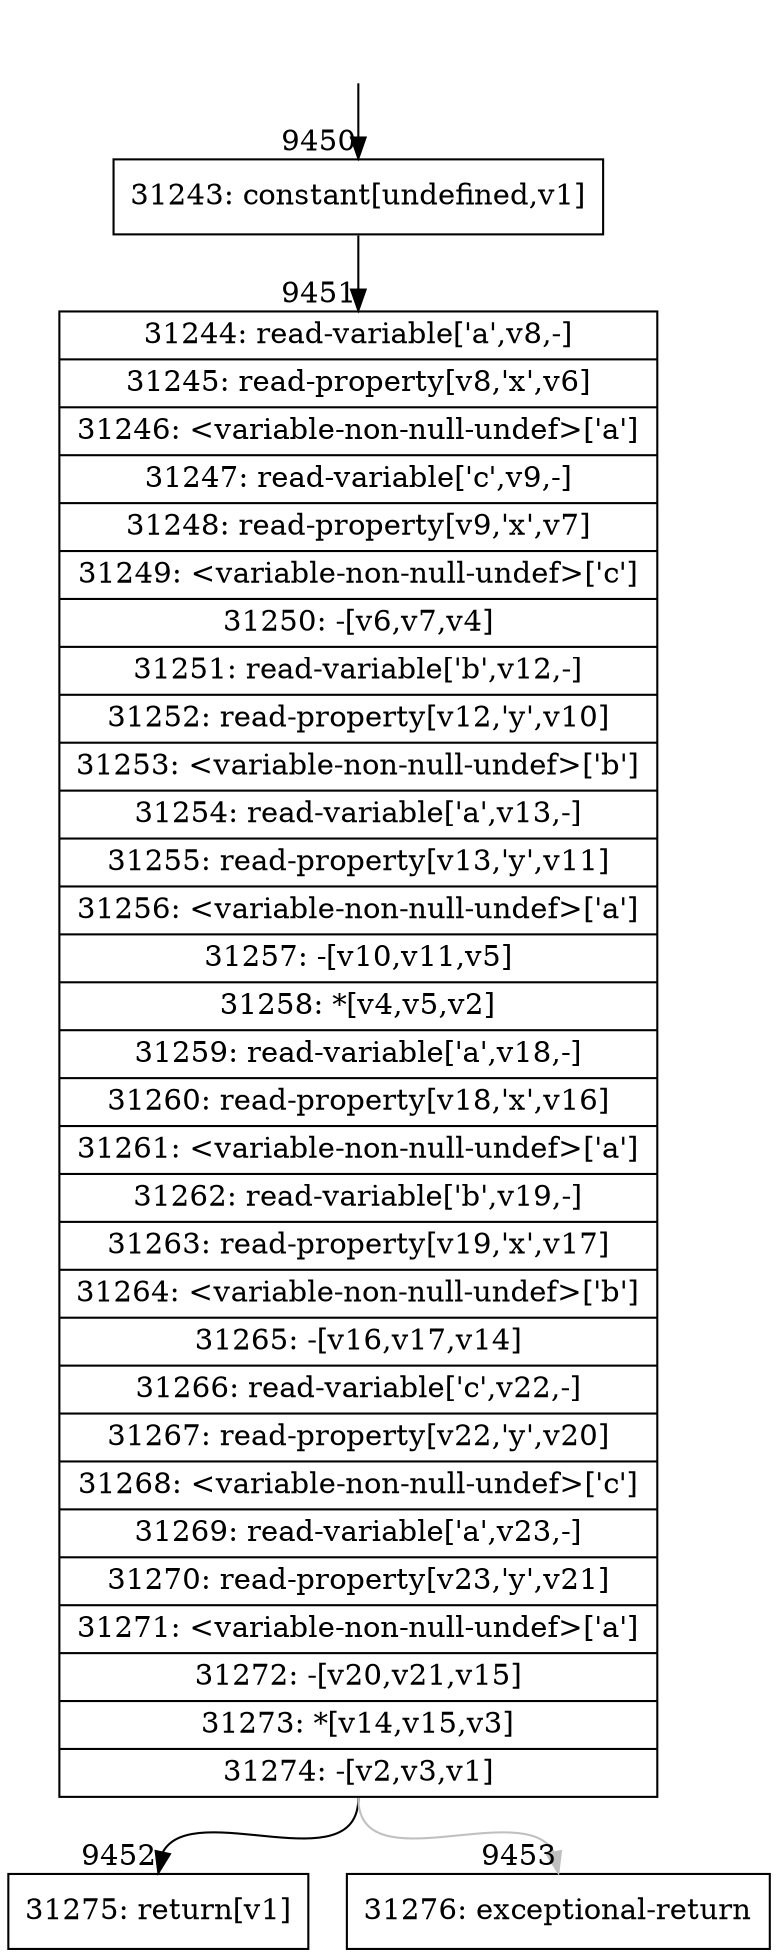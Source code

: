 digraph {
rankdir="TD"
BB_entry868[shape=none,label=""];
BB_entry868 -> BB9450 [tailport=s, headport=n, headlabel="    9450"]
BB9450 [shape=record label="{31243: constant[undefined,v1]}" ] 
BB9450 -> BB9451 [tailport=s, headport=n, headlabel="      9451"]
BB9451 [shape=record label="{31244: read-variable['a',v8,-]|31245: read-property[v8,'x',v6]|31246: \<variable-non-null-undef\>['a']|31247: read-variable['c',v9,-]|31248: read-property[v9,'x',v7]|31249: \<variable-non-null-undef\>['c']|31250: -[v6,v7,v4]|31251: read-variable['b',v12,-]|31252: read-property[v12,'y',v10]|31253: \<variable-non-null-undef\>['b']|31254: read-variable['a',v13,-]|31255: read-property[v13,'y',v11]|31256: \<variable-non-null-undef\>['a']|31257: -[v10,v11,v5]|31258: *[v4,v5,v2]|31259: read-variable['a',v18,-]|31260: read-property[v18,'x',v16]|31261: \<variable-non-null-undef\>['a']|31262: read-variable['b',v19,-]|31263: read-property[v19,'x',v17]|31264: \<variable-non-null-undef\>['b']|31265: -[v16,v17,v14]|31266: read-variable['c',v22,-]|31267: read-property[v22,'y',v20]|31268: \<variable-non-null-undef\>['c']|31269: read-variable['a',v23,-]|31270: read-property[v23,'y',v21]|31271: \<variable-non-null-undef\>['a']|31272: -[v20,v21,v15]|31273: *[v14,v15,v3]|31274: -[v2,v3,v1]}" ] 
BB9451 -> BB9452 [tailport=s, headport=n, headlabel="      9452"]
BB9451 -> BB9453 [tailport=s, headport=n, color=gray, headlabel="      9453"]
BB9452 [shape=record label="{31275: return[v1]}" ] 
BB9453 [shape=record label="{31276: exceptional-return}" ] 
//#$~ 5538
}
